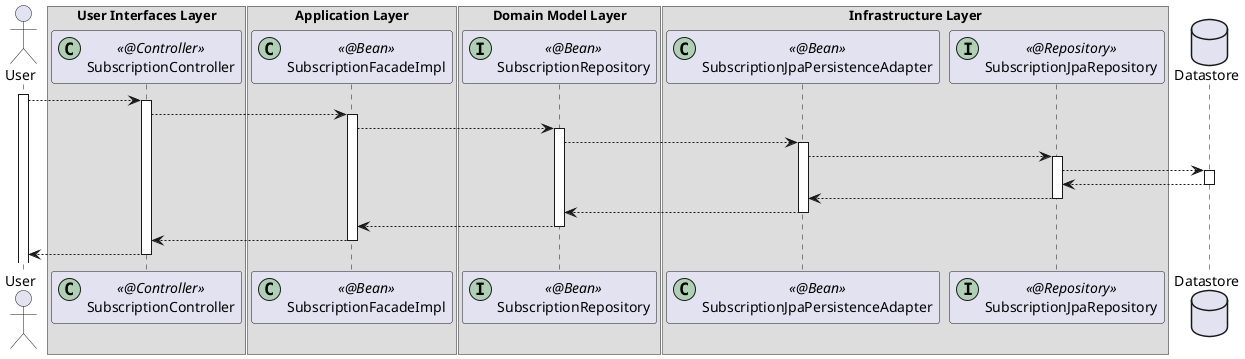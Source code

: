 @startuml

actor User
box User Interfaces Layer
participant SubscriptionController << (C,#ADD1B2) @Controller >>
end box
box Application Layer
participant SubscriptionFacadeImpl << (C,#ADD1B2) @Bean >>
end box
box Domain Model Layer
participant SubscriptionRepository << (I,#ADD1B2) @Bean >>
end box
box Infrastructure Layer
participant SubscriptionJpaPersistenceAdapter << (C,#ADD1B2) @Bean >>
participant SubscriptionJpaRepository << (I,#ADD1B2) @Repository >>
end box
database Datastore

activate User

User --> SubscriptionController
activate SubscriptionController

SubscriptionController --> SubscriptionFacadeImpl
activate SubscriptionFacadeImpl

SubscriptionFacadeImpl --> SubscriptionRepository
activate SubscriptionRepository

SubscriptionRepository --> SubscriptionJpaPersistenceAdapter
activate SubscriptionJpaPersistenceAdapter

SubscriptionJpaPersistenceAdapter --> SubscriptionJpaRepository
activate SubscriptionJpaRepository

SubscriptionJpaRepository --> Datastore
activate Datastore

Datastore --> SubscriptionJpaRepository
deactivate Datastore

SubscriptionJpaRepository --> SubscriptionJpaPersistenceAdapter
deactivate SubscriptionJpaRepository

SubscriptionJpaPersistenceAdapter --> SubscriptionRepository
deactivate SubscriptionJpaPersistenceAdapter

SubscriptionRepository --> SubscriptionFacadeImpl
deactivate SubscriptionRepository

SubscriptionFacadeImpl --> SubscriptionController
deactivate SubscriptionFacadeImpl

SubscriptionController --> User
deactivate SubscriptionController

@enduml
